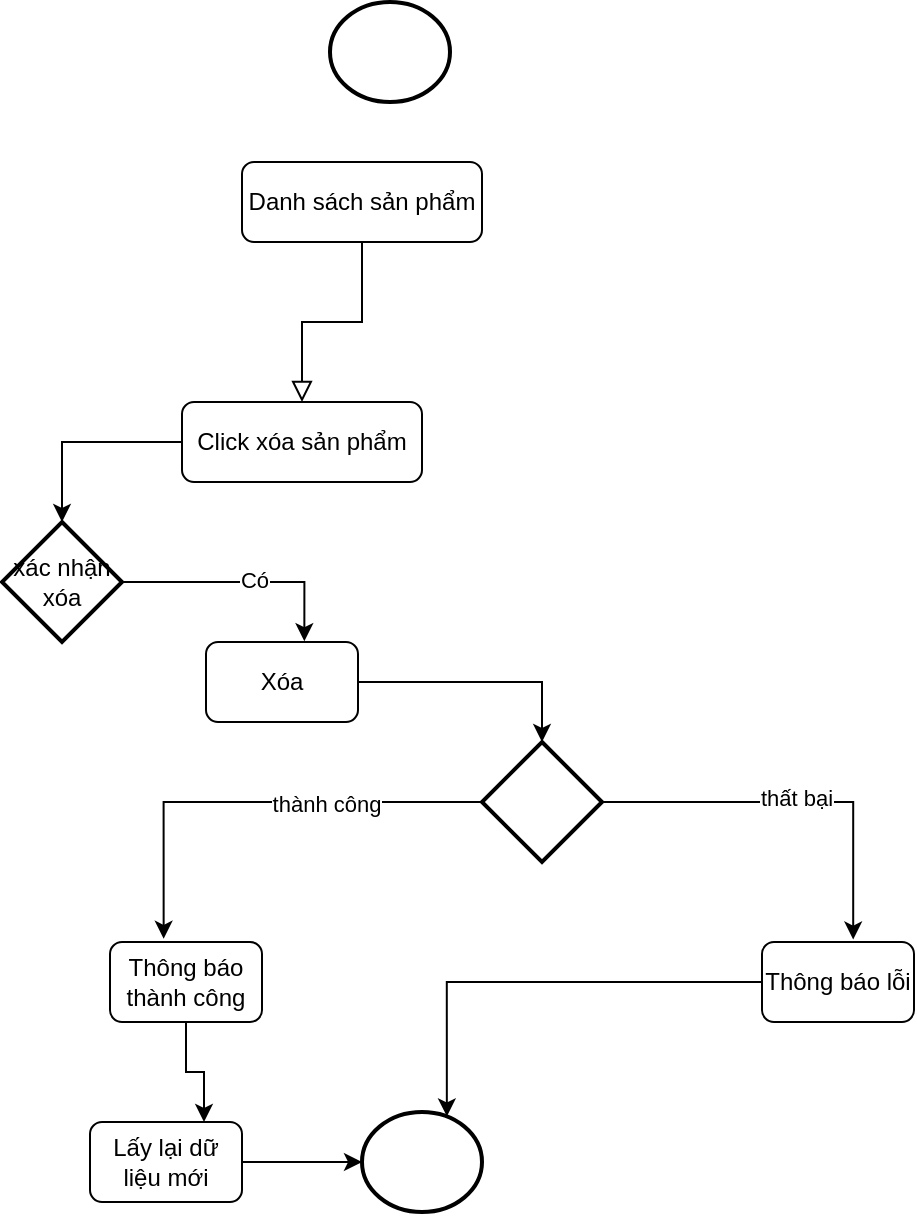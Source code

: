<mxfile version="22.1.21" type="device">
  <diagram id="C5RBs43oDa-KdzZeNtuy" name="Page-1">
    <mxGraphModel dx="1290" dy="621" grid="1" gridSize="10" guides="1" tooltips="1" connect="1" arrows="1" fold="1" page="1" pageScale="1" pageWidth="827" pageHeight="1169" math="0" shadow="0">
      <root>
        <mxCell id="WIyWlLk6GJQsqaUBKTNV-0" />
        <mxCell id="WIyWlLk6GJQsqaUBKTNV-1" parent="WIyWlLk6GJQsqaUBKTNV-0" />
        <mxCell id="WIyWlLk6GJQsqaUBKTNV-2" value="" style="rounded=0;html=1;jettySize=auto;orthogonalLoop=1;fontSize=11;endArrow=block;endFill=0;endSize=8;strokeWidth=1;shadow=0;labelBackgroundColor=none;edgeStyle=orthogonalEdgeStyle;entryX=0.5;entryY=0;entryDx=0;entryDy=0;" parent="WIyWlLk6GJQsqaUBKTNV-1" source="WIyWlLk6GJQsqaUBKTNV-3" target="t4NhXpFr4L5CxxUk0o_f-3" edge="1">
          <mxGeometry relative="1" as="geometry">
            <mxPoint x="220" y="170" as="targetPoint" />
          </mxGeometry>
        </mxCell>
        <mxCell id="WIyWlLk6GJQsqaUBKTNV-3" value="Danh sách sản phẩm" style="rounded=1;whiteSpace=wrap;html=1;fontSize=12;glass=0;strokeWidth=1;shadow=0;" parent="WIyWlLk6GJQsqaUBKTNV-1" vertex="1">
          <mxGeometry x="310" y="90" width="120" height="40" as="geometry" />
        </mxCell>
        <mxCell id="t4NhXpFr4L5CxxUk0o_f-0" value="" style="strokeWidth=2;html=1;shape=mxgraph.flowchart.start_2;whiteSpace=wrap;" parent="WIyWlLk6GJQsqaUBKTNV-1" vertex="1">
          <mxGeometry x="354" y="10" width="60" height="50" as="geometry" />
        </mxCell>
        <mxCell id="t4NhXpFr4L5CxxUk0o_f-2" value="" style="strokeWidth=2;html=1;shape=mxgraph.flowchart.start_2;whiteSpace=wrap;" parent="WIyWlLk6GJQsqaUBKTNV-1" vertex="1">
          <mxGeometry x="370" y="565" width="60" height="50" as="geometry" />
        </mxCell>
        <mxCell id="t4NhXpFr4L5CxxUk0o_f-6" style="edgeStyle=orthogonalEdgeStyle;rounded=0;orthogonalLoop=1;jettySize=auto;html=1;" parent="WIyWlLk6GJQsqaUBKTNV-1" source="t4NhXpFr4L5CxxUk0o_f-3" target="t4NhXpFr4L5CxxUk0o_f-5" edge="1">
          <mxGeometry relative="1" as="geometry" />
        </mxCell>
        <mxCell id="t4NhXpFr4L5CxxUk0o_f-3" value="Click xóa sản phẩm" style="rounded=1;whiteSpace=wrap;html=1;fontSize=12;glass=0;strokeWidth=1;shadow=0;" parent="WIyWlLk6GJQsqaUBKTNV-1" vertex="1">
          <mxGeometry x="280" y="210" width="120" height="40" as="geometry" />
        </mxCell>
        <mxCell id="t4NhXpFr4L5CxxUk0o_f-5" value="xác nhận xóa" style="strokeWidth=2;html=1;shape=mxgraph.flowchart.decision;whiteSpace=wrap;" parent="WIyWlLk6GJQsqaUBKTNV-1" vertex="1">
          <mxGeometry x="190" y="270" width="60" height="60" as="geometry" />
        </mxCell>
        <mxCell id="ChNCzz49nZmgPYHU6GGX-1" style="edgeStyle=orthogonalEdgeStyle;rounded=0;orthogonalLoop=1;jettySize=auto;html=1;" edge="1" parent="WIyWlLk6GJQsqaUBKTNV-1" source="t4NhXpFr4L5CxxUk0o_f-10" target="t4NhXpFr4L5CxxUk0o_f-13">
          <mxGeometry relative="1" as="geometry" />
        </mxCell>
        <mxCell id="t4NhXpFr4L5CxxUk0o_f-10" value="Xóa" style="rounded=1;whiteSpace=wrap;html=1;fontSize=12;glass=0;strokeWidth=1;shadow=0;" parent="WIyWlLk6GJQsqaUBKTNV-1" vertex="1">
          <mxGeometry x="292" y="330" width="76" height="40" as="geometry" />
        </mxCell>
        <mxCell id="t4NhXpFr4L5CxxUk0o_f-11" style="edgeStyle=orthogonalEdgeStyle;rounded=0;orthogonalLoop=1;jettySize=auto;html=1;entryX=0.647;entryY=-0.01;entryDx=0;entryDy=0;entryPerimeter=0;" parent="WIyWlLk6GJQsqaUBKTNV-1" source="t4NhXpFr4L5CxxUk0o_f-5" target="t4NhXpFr4L5CxxUk0o_f-10" edge="1">
          <mxGeometry relative="1" as="geometry" />
        </mxCell>
        <mxCell id="t4NhXpFr4L5CxxUk0o_f-12" value="Có" style="edgeLabel;html=1;align=center;verticalAlign=middle;resizable=0;points=[];" parent="t4NhXpFr4L5CxxUk0o_f-11" vertex="1" connectable="0">
          <mxGeometry x="0.093" y="1" relative="1" as="geometry">
            <mxPoint as="offset" />
          </mxGeometry>
        </mxCell>
        <mxCell id="t4NhXpFr4L5CxxUk0o_f-13" value="" style="strokeWidth=2;html=1;shape=mxgraph.flowchart.decision;whiteSpace=wrap;" parent="WIyWlLk6GJQsqaUBKTNV-1" vertex="1">
          <mxGeometry x="430" y="380" width="60" height="60" as="geometry" />
        </mxCell>
        <mxCell id="t4NhXpFr4L5CxxUk0o_f-14" value="Thông báo lỗi" style="rounded=1;whiteSpace=wrap;html=1;fontSize=12;glass=0;strokeWidth=1;shadow=0;" parent="WIyWlLk6GJQsqaUBKTNV-1" vertex="1">
          <mxGeometry x="570" y="480" width="76" height="40" as="geometry" />
        </mxCell>
        <mxCell id="t4NhXpFr4L5CxxUk0o_f-22" style="edgeStyle=orthogonalEdgeStyle;rounded=0;orthogonalLoop=1;jettySize=auto;html=1;entryX=0.75;entryY=0;entryDx=0;entryDy=0;" parent="WIyWlLk6GJQsqaUBKTNV-1" source="t4NhXpFr4L5CxxUk0o_f-15" target="t4NhXpFr4L5CxxUk0o_f-20" edge="1">
          <mxGeometry relative="1" as="geometry" />
        </mxCell>
        <mxCell id="t4NhXpFr4L5CxxUk0o_f-15" value="Thông báo thành công" style="rounded=1;whiteSpace=wrap;html=1;fontSize=12;glass=0;strokeWidth=1;shadow=0;" parent="WIyWlLk6GJQsqaUBKTNV-1" vertex="1">
          <mxGeometry x="244" y="480" width="76" height="40" as="geometry" />
        </mxCell>
        <mxCell id="t4NhXpFr4L5CxxUk0o_f-16" style="edgeStyle=orthogonalEdgeStyle;rounded=0;orthogonalLoop=1;jettySize=auto;html=1;entryX=0.353;entryY=-0.04;entryDx=0;entryDy=0;entryPerimeter=0;exitX=0;exitY=0.5;exitDx=0;exitDy=0;exitPerimeter=0;" parent="WIyWlLk6GJQsqaUBKTNV-1" source="t4NhXpFr4L5CxxUk0o_f-13" target="t4NhXpFr4L5CxxUk0o_f-15" edge="1">
          <mxGeometry relative="1" as="geometry" />
        </mxCell>
        <mxCell id="t4NhXpFr4L5CxxUk0o_f-17" value="thành công" style="edgeLabel;html=1;align=center;verticalAlign=middle;resizable=0;points=[];" parent="t4NhXpFr4L5CxxUk0o_f-16" vertex="1" connectable="0">
          <mxGeometry x="-0.315" y="1" relative="1" as="geometry">
            <mxPoint as="offset" />
          </mxGeometry>
        </mxCell>
        <mxCell id="t4NhXpFr4L5CxxUk0o_f-18" style="edgeStyle=orthogonalEdgeStyle;rounded=0;orthogonalLoop=1;jettySize=auto;html=1;entryX=0.6;entryY=-0.03;entryDx=0;entryDy=0;entryPerimeter=0;" parent="WIyWlLk6GJQsqaUBKTNV-1" source="t4NhXpFr4L5CxxUk0o_f-13" target="t4NhXpFr4L5CxxUk0o_f-14" edge="1">
          <mxGeometry relative="1" as="geometry" />
        </mxCell>
        <mxCell id="t4NhXpFr4L5CxxUk0o_f-19" value="thất bại" style="edgeLabel;html=1;align=center;verticalAlign=middle;resizable=0;points=[];" parent="t4NhXpFr4L5CxxUk0o_f-18" vertex="1" connectable="0">
          <mxGeometry x="-0.004" y="2" relative="1" as="geometry">
            <mxPoint as="offset" />
          </mxGeometry>
        </mxCell>
        <mxCell id="t4NhXpFr4L5CxxUk0o_f-21" style="edgeStyle=orthogonalEdgeStyle;rounded=0;orthogonalLoop=1;jettySize=auto;html=1;" parent="WIyWlLk6GJQsqaUBKTNV-1" source="t4NhXpFr4L5CxxUk0o_f-20" target="t4NhXpFr4L5CxxUk0o_f-2" edge="1">
          <mxGeometry relative="1" as="geometry" />
        </mxCell>
        <mxCell id="t4NhXpFr4L5CxxUk0o_f-20" value="Lấy lại dữ liệu mới" style="rounded=1;whiteSpace=wrap;html=1;fontSize=12;glass=0;strokeWidth=1;shadow=0;" parent="WIyWlLk6GJQsqaUBKTNV-1" vertex="1">
          <mxGeometry x="234" y="570" width="76" height="40" as="geometry" />
        </mxCell>
        <mxCell id="t4NhXpFr4L5CxxUk0o_f-23" style="edgeStyle=orthogonalEdgeStyle;rounded=0;orthogonalLoop=1;jettySize=auto;html=1;entryX=0.707;entryY=0.044;entryDx=0;entryDy=0;entryPerimeter=0;" parent="WIyWlLk6GJQsqaUBKTNV-1" source="t4NhXpFr4L5CxxUk0o_f-14" target="t4NhXpFr4L5CxxUk0o_f-2" edge="1">
          <mxGeometry relative="1" as="geometry" />
        </mxCell>
      </root>
    </mxGraphModel>
  </diagram>
</mxfile>
